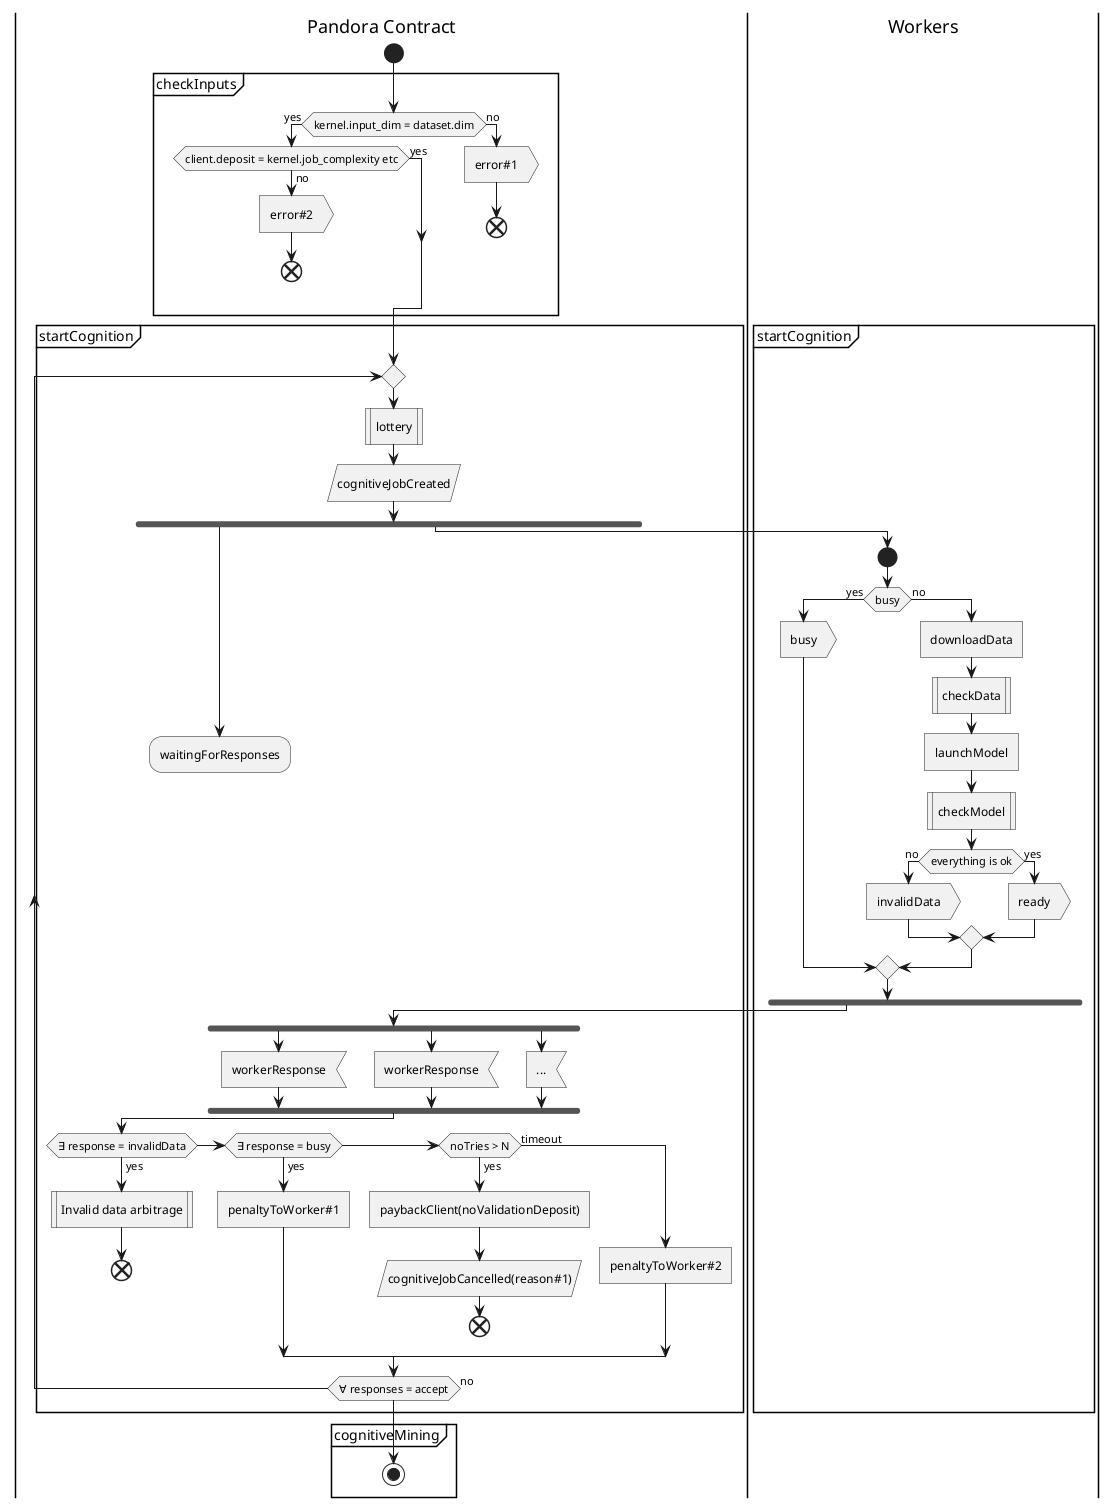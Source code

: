 @startuml
|Pandora Contract|
|Workers|

|Pandora Contract|
start

partition checkInputs {
  if (kernel.input_dim = dataset.dim) then (yes)
    if (client.deposit = kernel.job_complexity etc) then (yes)
    else (no)
      :error#2>
      end
    endif
  else (no)
    :error#1>
    end
  endif
}

partition startCognition {
  repeat

    :lottery|
    :cognitiveJobCreated/
    fork
      :waitingForResponses;
      detach
    fork again
      |Workers|
      start
      if (busy) then (yes)
        :busy>
      else (no)
        :downloadData]
        :checkData|
        :launchModel]
        :checkModel|
        if (everything is ok) then (no)
          :invalidData>
        else (yes)
          :ready>
        endif
      endif
    end fork

    |Pandora Contract|
    fork
      :workerResponse<
    fork again
      :workerResponse<
    fork again
      :...<
    end fork

    if (∃ response = invalidData) then (yes)
      :Invalid data arbitrage|
      end
    elseif (∃ response = busy) then (yes)
      :penaltyToWorker#1]
    elseif (noTries > N) then (yes)
      :paybackClient(noValidationDeposit)]
      :cognitiveJobCancelled(reason#1)/
      end
    else (timeout)
      :penaltyToWorker#2]
    endif
  repeat while (∀ responses = accept) is (no)
}

partition cognitiveMining {
  stop
}
@enduml
